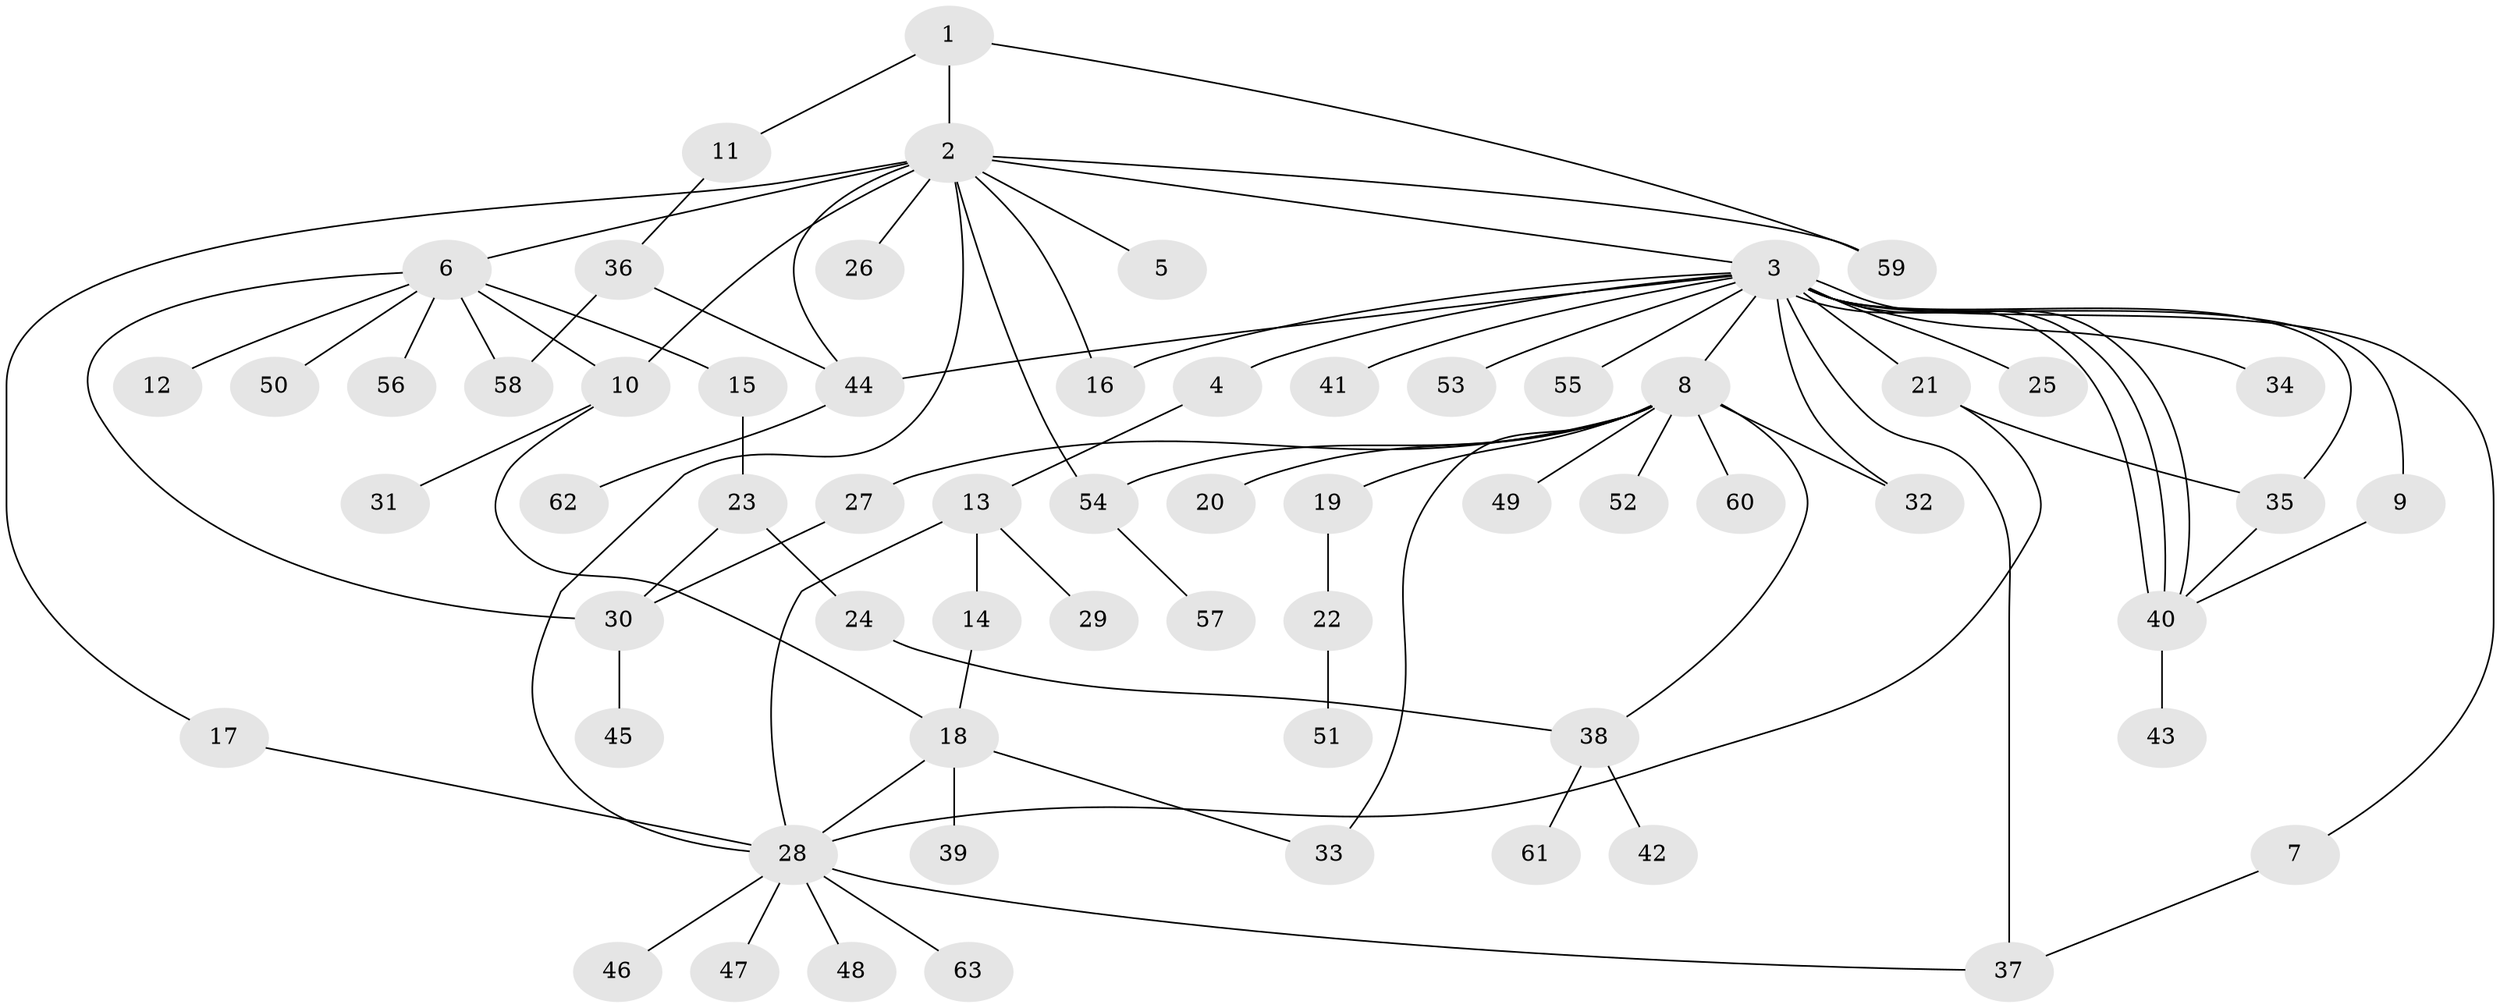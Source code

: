// Generated by graph-tools (version 1.1) at 2025/11/02/27/25 16:11:15]
// undirected, 63 vertices, 86 edges
graph export_dot {
graph [start="1"]
  node [color=gray90,style=filled];
  1;
  2;
  3;
  4;
  5;
  6;
  7;
  8;
  9;
  10;
  11;
  12;
  13;
  14;
  15;
  16;
  17;
  18;
  19;
  20;
  21;
  22;
  23;
  24;
  25;
  26;
  27;
  28;
  29;
  30;
  31;
  32;
  33;
  34;
  35;
  36;
  37;
  38;
  39;
  40;
  41;
  42;
  43;
  44;
  45;
  46;
  47;
  48;
  49;
  50;
  51;
  52;
  53;
  54;
  55;
  56;
  57;
  58;
  59;
  60;
  61;
  62;
  63;
  1 -- 2;
  1 -- 11;
  1 -- 59;
  2 -- 3;
  2 -- 5;
  2 -- 6;
  2 -- 10;
  2 -- 16;
  2 -- 17;
  2 -- 26;
  2 -- 28;
  2 -- 44;
  2 -- 54;
  2 -- 59;
  3 -- 4;
  3 -- 7;
  3 -- 8;
  3 -- 9;
  3 -- 16;
  3 -- 21;
  3 -- 25;
  3 -- 32;
  3 -- 34;
  3 -- 35;
  3 -- 37;
  3 -- 40;
  3 -- 40;
  3 -- 40;
  3 -- 41;
  3 -- 44;
  3 -- 53;
  3 -- 55;
  4 -- 13;
  6 -- 10;
  6 -- 12;
  6 -- 15;
  6 -- 30;
  6 -- 50;
  6 -- 56;
  6 -- 58;
  7 -- 37;
  8 -- 19;
  8 -- 20;
  8 -- 27;
  8 -- 32;
  8 -- 33;
  8 -- 38;
  8 -- 49;
  8 -- 52;
  8 -- 54;
  8 -- 60;
  9 -- 40;
  10 -- 18;
  10 -- 31;
  11 -- 36;
  13 -- 14;
  13 -- 28;
  13 -- 29;
  14 -- 18;
  15 -- 23;
  17 -- 28;
  18 -- 28;
  18 -- 33;
  18 -- 39;
  19 -- 22;
  21 -- 28;
  21 -- 35;
  22 -- 51;
  23 -- 24;
  23 -- 30;
  24 -- 38;
  27 -- 30;
  28 -- 37;
  28 -- 46;
  28 -- 47;
  28 -- 48;
  28 -- 63;
  30 -- 45;
  35 -- 40;
  36 -- 44;
  36 -- 58;
  38 -- 42;
  38 -- 61;
  40 -- 43;
  44 -- 62;
  54 -- 57;
}
